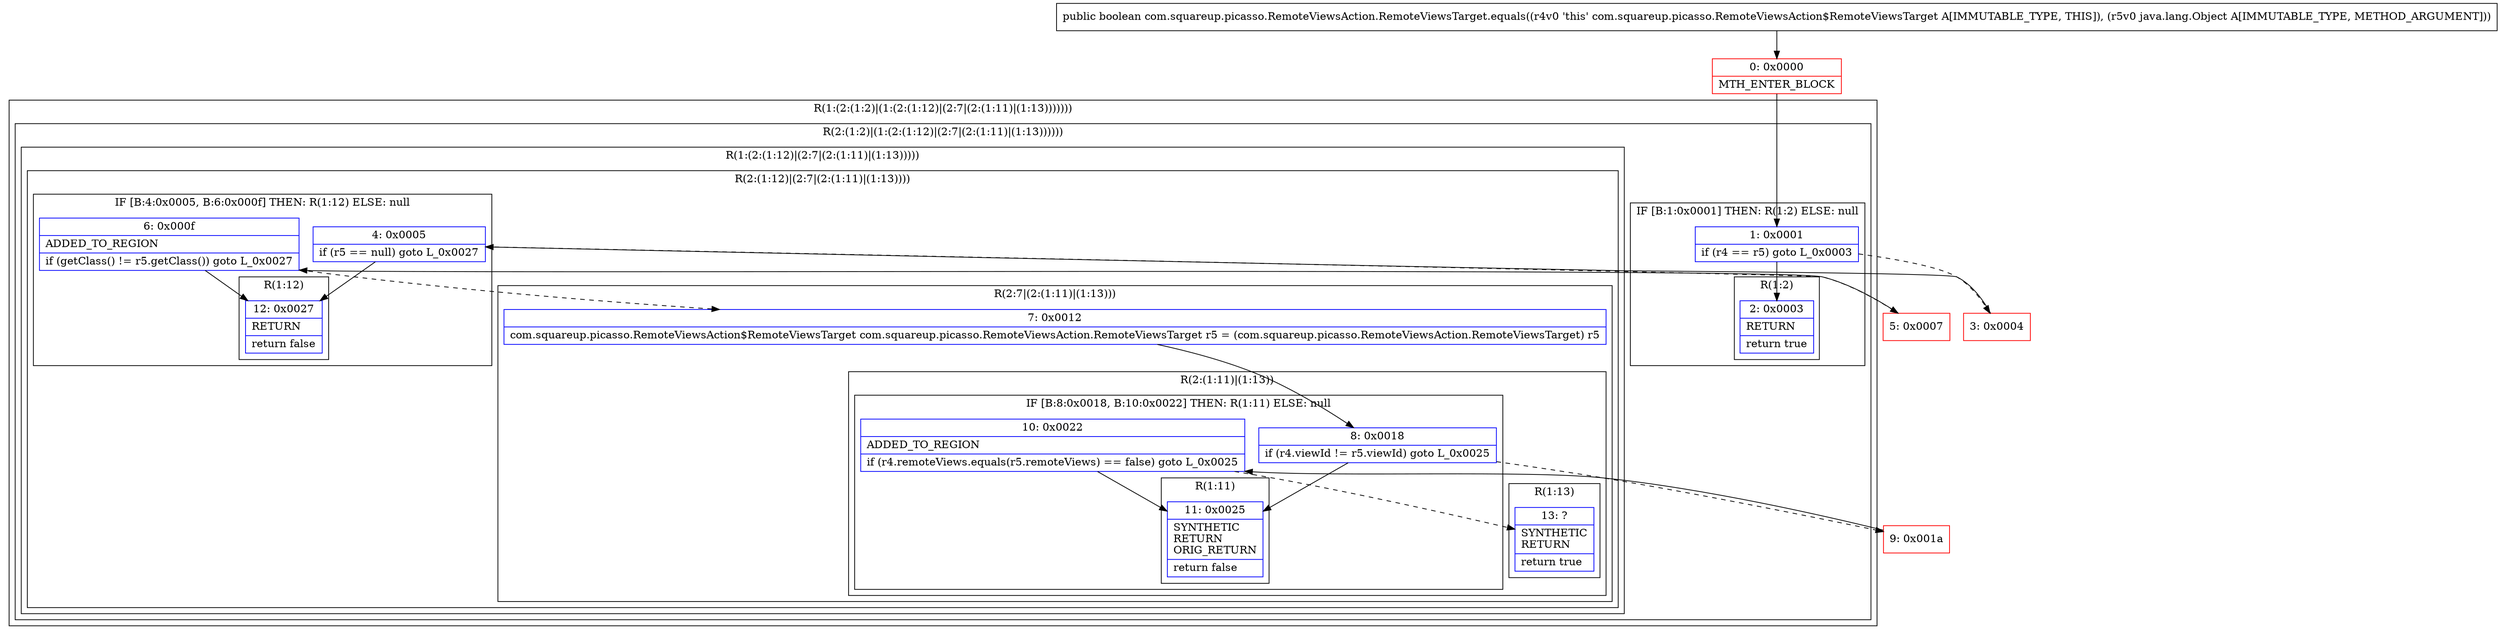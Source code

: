 digraph "CFG forcom.squareup.picasso.RemoteViewsAction.RemoteViewsTarget.equals(Ljava\/lang\/Object;)Z" {
subgraph cluster_Region_1391749947 {
label = "R(1:(2:(1:2)|(1:(2:(1:12)|(2:7|(2:(1:11)|(1:13)))))))";
node [shape=record,color=blue];
subgraph cluster_Region_639558656 {
label = "R(2:(1:2)|(1:(2:(1:12)|(2:7|(2:(1:11)|(1:13))))))";
node [shape=record,color=blue];
subgraph cluster_IfRegion_161634920 {
label = "IF [B:1:0x0001] THEN: R(1:2) ELSE: null";
node [shape=record,color=blue];
Node_1 [shape=record,label="{1\:\ 0x0001|if (r4 == r5) goto L_0x0003\l}"];
subgraph cluster_Region_342986105 {
label = "R(1:2)";
node [shape=record,color=blue];
Node_2 [shape=record,label="{2\:\ 0x0003|RETURN\l|return true\l}"];
}
}
subgraph cluster_Region_1705873791 {
label = "R(1:(2:(1:12)|(2:7|(2:(1:11)|(1:13)))))";
node [shape=record,color=blue];
subgraph cluster_Region_885147438 {
label = "R(2:(1:12)|(2:7|(2:(1:11)|(1:13))))";
node [shape=record,color=blue];
subgraph cluster_IfRegion_799550148 {
label = "IF [B:4:0x0005, B:6:0x000f] THEN: R(1:12) ELSE: null";
node [shape=record,color=blue];
Node_4 [shape=record,label="{4\:\ 0x0005|if (r5 == null) goto L_0x0027\l}"];
Node_6 [shape=record,label="{6\:\ 0x000f|ADDED_TO_REGION\l|if (getClass() != r5.getClass()) goto L_0x0027\l}"];
subgraph cluster_Region_925528077 {
label = "R(1:12)";
node [shape=record,color=blue];
Node_12 [shape=record,label="{12\:\ 0x0027|RETURN\l|return false\l}"];
}
}
subgraph cluster_Region_1350196031 {
label = "R(2:7|(2:(1:11)|(1:13)))";
node [shape=record,color=blue];
Node_7 [shape=record,label="{7\:\ 0x0012|com.squareup.picasso.RemoteViewsAction$RemoteViewsTarget com.squareup.picasso.RemoteViewsAction.RemoteViewsTarget r5 = (com.squareup.picasso.RemoteViewsAction.RemoteViewsTarget) r5\l}"];
subgraph cluster_Region_1040525822 {
label = "R(2:(1:11)|(1:13))";
node [shape=record,color=blue];
subgraph cluster_IfRegion_224839399 {
label = "IF [B:8:0x0018, B:10:0x0022] THEN: R(1:11) ELSE: null";
node [shape=record,color=blue];
Node_8 [shape=record,label="{8\:\ 0x0018|if (r4.viewId != r5.viewId) goto L_0x0025\l}"];
Node_10 [shape=record,label="{10\:\ 0x0022|ADDED_TO_REGION\l|if (r4.remoteViews.equals(r5.remoteViews) == false) goto L_0x0025\l}"];
subgraph cluster_Region_416870951 {
label = "R(1:11)";
node [shape=record,color=blue];
Node_11 [shape=record,label="{11\:\ 0x0025|SYNTHETIC\lRETURN\lORIG_RETURN\l|return false\l}"];
}
}
subgraph cluster_Region_1984435698 {
label = "R(1:13)";
node [shape=record,color=blue];
Node_13 [shape=record,label="{13\:\ ?|SYNTHETIC\lRETURN\l|return true\l}"];
}
}
}
}
}
}
}
Node_0 [shape=record,color=red,label="{0\:\ 0x0000|MTH_ENTER_BLOCK\l}"];
Node_3 [shape=record,color=red,label="{3\:\ 0x0004}"];
Node_5 [shape=record,color=red,label="{5\:\ 0x0007}"];
Node_9 [shape=record,color=red,label="{9\:\ 0x001a}"];
MethodNode[shape=record,label="{public boolean com.squareup.picasso.RemoteViewsAction.RemoteViewsTarget.equals((r4v0 'this' com.squareup.picasso.RemoteViewsAction$RemoteViewsTarget A[IMMUTABLE_TYPE, THIS]), (r5v0 java.lang.Object A[IMMUTABLE_TYPE, METHOD_ARGUMENT])) }"];
MethodNode -> Node_0;
Node_1 -> Node_2;
Node_1 -> Node_3[style=dashed];
Node_4 -> Node_5[style=dashed];
Node_4 -> Node_12;
Node_6 -> Node_7[style=dashed];
Node_6 -> Node_12;
Node_7 -> Node_8;
Node_8 -> Node_9[style=dashed];
Node_8 -> Node_11;
Node_10 -> Node_11;
Node_10 -> Node_13[style=dashed];
Node_0 -> Node_1;
Node_3 -> Node_4;
Node_5 -> Node_6;
Node_9 -> Node_10;
}

